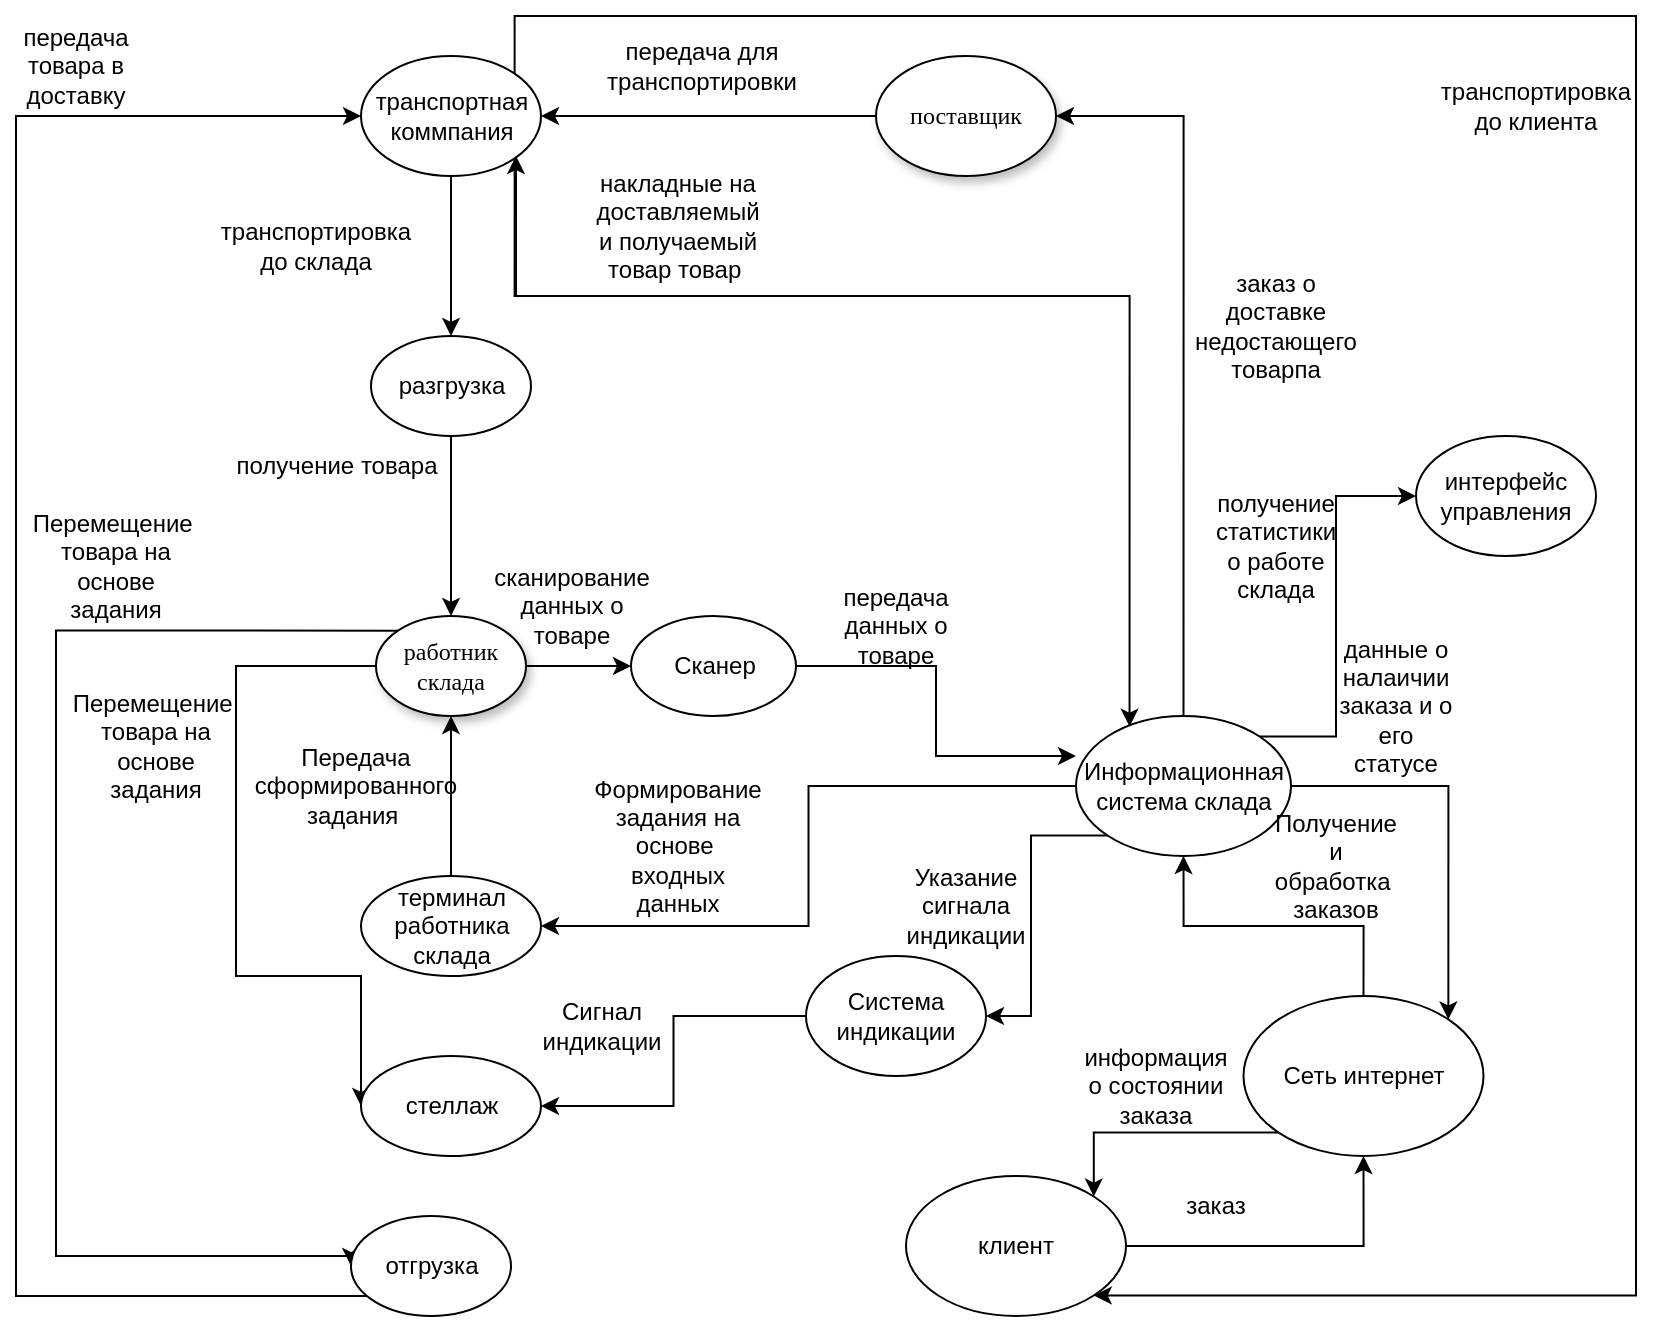 <mxfile version="26.1.1">
  <diagram name="Page-1" id="42789a77-a242-8287-6e28-9cd8cfd52e62">
    <mxGraphModel dx="1843" dy="1697" grid="1" gridSize="10" guides="1" tooltips="1" connect="1" arrows="1" fold="1" page="1" pageScale="1" pageWidth="1100" pageHeight="850" background="none" math="0" shadow="0">
      <root>
        <mxCell id="0" />
        <mxCell id="1" parent="0" />
        <mxCell id="nwb41KQ4arSCl9Ie-RCh-49" style="edgeStyle=orthogonalEdgeStyle;rounded=0;orthogonalLoop=1;jettySize=auto;html=1;exitX=0;exitY=0.5;exitDx=0;exitDy=0;entryX=1;entryY=0.5;entryDx=0;entryDy=0;" edge="1" parent="1" source="1ea317790d2ca983-1" target="nwb41KQ4arSCl9Ie-RCh-48">
          <mxGeometry relative="1" as="geometry" />
        </mxCell>
        <mxCell id="1ea317790d2ca983-1" value="&lt;font style=&quot;vertical-align: inherit;&quot;&gt;&lt;font style=&quot;vertical-align: inherit;&quot;&gt;поставщик&lt;/font&gt;&lt;/font&gt;" style="ellipse;whiteSpace=wrap;html=1;rounded=0;shadow=1;comic=0;labelBackgroundColor=none;strokeWidth=1;fontFamily=Verdana;fontSize=12;align=center;" parent="1" vertex="1">
          <mxGeometry x="460" y="-90" width="90" height="60" as="geometry" />
        </mxCell>
        <mxCell id="nwb41KQ4arSCl9Ie-RCh-35" style="edgeStyle=orthogonalEdgeStyle;rounded=0;orthogonalLoop=1;jettySize=auto;html=1;exitX=0;exitY=0.5;exitDx=0;exitDy=0;entryX=0;entryY=0.5;entryDx=0;entryDy=0;" edge="1" parent="1" source="1ea317790d2ca983-9" target="nwb41KQ4arSCl9Ie-RCh-13">
          <mxGeometry relative="1" as="geometry">
            <Array as="points">
              <mxPoint x="140" y="215" />
              <mxPoint x="140" y="370" />
              <mxPoint x="203" y="370" />
            </Array>
          </mxGeometry>
        </mxCell>
        <mxCell id="nwb41KQ4arSCl9Ie-RCh-71" style="edgeStyle=orthogonalEdgeStyle;rounded=0;orthogonalLoop=1;jettySize=auto;html=1;exitX=0;exitY=0;exitDx=0;exitDy=0;entryX=0;entryY=0.5;entryDx=0;entryDy=0;" edge="1" parent="1" source="1ea317790d2ca983-9" target="nwb41KQ4arSCl9Ie-RCh-69">
          <mxGeometry relative="1" as="geometry">
            <Array as="points">
              <mxPoint x="50" y="197" />
              <mxPoint x="50" y="510" />
              <mxPoint x="198" y="510" />
            </Array>
          </mxGeometry>
        </mxCell>
        <mxCell id="nwb41KQ4arSCl9Ie-RCh-81" style="edgeStyle=orthogonalEdgeStyle;rounded=0;orthogonalLoop=1;jettySize=auto;html=1;exitX=1;exitY=0.5;exitDx=0;exitDy=0;entryX=0;entryY=0.5;entryDx=0;entryDy=0;" edge="1" parent="1" source="1ea317790d2ca983-9" target="nwb41KQ4arSCl9Ie-RCh-14">
          <mxGeometry relative="1" as="geometry" />
        </mxCell>
        <mxCell id="1ea317790d2ca983-9" value="&lt;font style=&quot;vertical-align: inherit;&quot;&gt;&lt;font style=&quot;vertical-align: inherit;&quot;&gt;работник склада&lt;/font&gt;&lt;/font&gt;" style="ellipse;whiteSpace=wrap;html=1;rounded=0;shadow=1;comic=0;labelBackgroundColor=none;strokeWidth=1;fontFamily=Verdana;fontSize=12;align=center;" parent="1" vertex="1">
          <mxGeometry x="210" y="190" width="75" height="50" as="geometry" />
        </mxCell>
        <mxCell id="nwb41KQ4arSCl9Ie-RCh-3" value="" style="rounded=1;html=1;labelBackgroundColor=none;startArrow=none;startFill=0;startSize=5;endArrow=classicThin;endFill=1;endSize=5;jettySize=auto;orthogonalLoop=1;strokeColor=none;strokeWidth=1;fontFamily=Verdana;fontSize=12" edge="1" parent="1" source="1ea317790d2ca983-1">
          <mxGeometry relative="1" as="geometry">
            <mxPoint x="495" y="140" as="sourcePoint" />
            <mxPoint x="495" y="180" as="targetPoint" />
          </mxGeometry>
        </mxCell>
        <mxCell id="nwb41KQ4arSCl9Ie-RCh-12" value="получение товара" style="text;html=1;align=center;verticalAlign=middle;resizable=0;points=[];autosize=1;strokeColor=none;fillColor=none;" vertex="1" parent="1">
          <mxGeometry x="130" y="100" width="120" height="30" as="geometry" />
        </mxCell>
        <mxCell id="nwb41KQ4arSCl9Ie-RCh-13" value="стеллаж" style="ellipse;whiteSpace=wrap;html=1;" vertex="1" parent="1">
          <mxGeometry x="202.5" y="410" width="90" height="50" as="geometry" />
        </mxCell>
        <mxCell id="nwb41KQ4arSCl9Ie-RCh-14" value="Сканер" style="ellipse;whiteSpace=wrap;html=1;" vertex="1" parent="1">
          <mxGeometry x="337.5" y="190" width="82.5" height="50" as="geometry" />
        </mxCell>
        <mxCell id="nwb41KQ4arSCl9Ie-RCh-86" style="edgeStyle=orthogonalEdgeStyle;rounded=0;orthogonalLoop=1;jettySize=auto;html=1;exitX=0.5;exitY=0;exitDx=0;exitDy=0;entryX=0.5;entryY=1;entryDx=0;entryDy=0;" edge="1" parent="1" source="nwb41KQ4arSCl9Ie-RCh-15" target="1ea317790d2ca983-9">
          <mxGeometry relative="1" as="geometry" />
        </mxCell>
        <mxCell id="nwb41KQ4arSCl9Ie-RCh-15" value="терминал работника склада" style="ellipse;whiteSpace=wrap;html=1;" vertex="1" parent="1">
          <mxGeometry x="202.5" y="320" width="90" height="50" as="geometry" />
        </mxCell>
        <mxCell id="nwb41KQ4arSCl9Ie-RCh-20" style="edgeStyle=orthogonalEdgeStyle;rounded=0;orthogonalLoop=1;jettySize=auto;html=1;exitX=0;exitY=0.5;exitDx=0;exitDy=0;entryX=1;entryY=0.5;entryDx=0;entryDy=0;" edge="1" parent="1" source="nwb41KQ4arSCl9Ie-RCh-16" target="nwb41KQ4arSCl9Ie-RCh-15">
          <mxGeometry relative="1" as="geometry" />
        </mxCell>
        <mxCell id="nwb41KQ4arSCl9Ie-RCh-42" style="edgeStyle=orthogonalEdgeStyle;rounded=0;orthogonalLoop=1;jettySize=auto;html=1;exitX=0;exitY=1;exitDx=0;exitDy=0;entryX=1;entryY=0.5;entryDx=0;entryDy=0;" edge="1" parent="1" source="nwb41KQ4arSCl9Ie-RCh-16" target="nwb41KQ4arSCl9Ie-RCh-39">
          <mxGeometry relative="1" as="geometry" />
        </mxCell>
        <mxCell id="nwb41KQ4arSCl9Ie-RCh-50" style="edgeStyle=orthogonalEdgeStyle;rounded=0;orthogonalLoop=1;jettySize=auto;html=1;exitX=0.5;exitY=0;exitDx=0;exitDy=0;entryX=1;entryY=0.5;entryDx=0;entryDy=0;" edge="1" parent="1" source="nwb41KQ4arSCl9Ie-RCh-16" target="1ea317790d2ca983-1">
          <mxGeometry relative="1" as="geometry" />
        </mxCell>
        <mxCell id="nwb41KQ4arSCl9Ie-RCh-63" style="edgeStyle=orthogonalEdgeStyle;rounded=0;orthogonalLoop=1;jettySize=auto;html=1;exitX=1;exitY=0.5;exitDx=0;exitDy=0;entryX=1;entryY=0;entryDx=0;entryDy=0;" edge="1" parent="1" source="nwb41KQ4arSCl9Ie-RCh-16" target="nwb41KQ4arSCl9Ie-RCh-44">
          <mxGeometry relative="1" as="geometry" />
        </mxCell>
        <mxCell id="nwb41KQ4arSCl9Ie-RCh-94" style="edgeStyle=orthogonalEdgeStyle;rounded=0;orthogonalLoop=1;jettySize=auto;html=1;exitX=1;exitY=0;exitDx=0;exitDy=0;entryX=0;entryY=0.5;entryDx=0;entryDy=0;" edge="1" parent="1" source="nwb41KQ4arSCl9Ie-RCh-16" target="nwb41KQ4arSCl9Ie-RCh-93">
          <mxGeometry relative="1" as="geometry">
            <Array as="points">
              <mxPoint x="690" y="250" />
              <mxPoint x="690" y="130" />
            </Array>
          </mxGeometry>
        </mxCell>
        <mxCell id="nwb41KQ4arSCl9Ie-RCh-16" value="Информационная система склада" style="ellipse;whiteSpace=wrap;html=1;" vertex="1" parent="1">
          <mxGeometry x="560" y="240" width="107.5" height="70" as="geometry" />
        </mxCell>
        <mxCell id="nwb41KQ4arSCl9Ie-RCh-23" value="Формирование задания на основе&amp;nbsp; входных данных" style="text;html=1;align=center;verticalAlign=middle;whiteSpace=wrap;rounded=0;" vertex="1" parent="1">
          <mxGeometry x="331.25" y="290" width="60" height="30" as="geometry" />
        </mxCell>
        <mxCell id="nwb41KQ4arSCl9Ie-RCh-25" value="передача данных о товаре" style="text;html=1;align=center;verticalAlign=middle;whiteSpace=wrap;rounded=0;" vertex="1" parent="1">
          <mxGeometry x="440" y="180" width="60" height="30" as="geometry" />
        </mxCell>
        <mxCell id="nwb41KQ4arSCl9Ie-RCh-26" value="сканирование данных о товаре" style="text;html=1;align=center;verticalAlign=middle;whiteSpace=wrap;rounded=0;" vertex="1" parent="1">
          <mxGeometry x="277.5" y="170" width="60" height="30" as="geometry" />
        </mxCell>
        <mxCell id="nwb41KQ4arSCl9Ie-RCh-27" value="Перемещение&amp;nbsp;&lt;div&gt;товара на основе задания&lt;/div&gt;" style="text;html=1;align=center;verticalAlign=middle;whiteSpace=wrap;rounded=0;" vertex="1" parent="1">
          <mxGeometry x="70" y="240" width="60" height="30" as="geometry" />
        </mxCell>
        <mxCell id="nwb41KQ4arSCl9Ie-RCh-88" style="edgeStyle=orthogonalEdgeStyle;rounded=0;orthogonalLoop=1;jettySize=auto;html=1;exitX=0;exitY=0.5;exitDx=0;exitDy=0;entryX=1;entryY=0.5;entryDx=0;entryDy=0;" edge="1" parent="1" source="nwb41KQ4arSCl9Ie-RCh-39" target="nwb41KQ4arSCl9Ie-RCh-13">
          <mxGeometry relative="1" as="geometry" />
        </mxCell>
        <mxCell id="nwb41KQ4arSCl9Ie-RCh-39" value="Система индикации" style="ellipse;whiteSpace=wrap;html=1;" vertex="1" parent="1">
          <mxGeometry x="425" y="360" width="90" height="60" as="geometry" />
        </mxCell>
        <mxCell id="nwb41KQ4arSCl9Ie-RCh-41" value="Сигнал индикации" style="text;html=1;align=center;verticalAlign=middle;whiteSpace=wrap;rounded=0;" vertex="1" parent="1">
          <mxGeometry x="292.5" y="380" width="60" height="30" as="geometry" />
        </mxCell>
        <mxCell id="nwb41KQ4arSCl9Ie-RCh-43" value="Указание сигнала индикации" style="text;html=1;align=center;verticalAlign=middle;whiteSpace=wrap;rounded=0;" vertex="1" parent="1">
          <mxGeometry x="475" y="320" width="60" height="30" as="geometry" />
        </mxCell>
        <mxCell id="nwb41KQ4arSCl9Ie-RCh-45" style="edgeStyle=orthogonalEdgeStyle;rounded=0;orthogonalLoop=1;jettySize=auto;html=1;exitX=0.5;exitY=0;exitDx=0;exitDy=0;entryX=0.5;entryY=1;entryDx=0;entryDy=0;" edge="1" parent="1" source="nwb41KQ4arSCl9Ie-RCh-44" target="nwb41KQ4arSCl9Ie-RCh-16">
          <mxGeometry relative="1" as="geometry" />
        </mxCell>
        <mxCell id="nwb41KQ4arSCl9Ie-RCh-61" style="edgeStyle=orthogonalEdgeStyle;rounded=0;orthogonalLoop=1;jettySize=auto;html=1;exitX=0;exitY=1;exitDx=0;exitDy=0;entryX=1;entryY=0;entryDx=0;entryDy=0;" edge="1" parent="1" source="nwb41KQ4arSCl9Ie-RCh-44" target="nwb41KQ4arSCl9Ie-RCh-47">
          <mxGeometry relative="1" as="geometry" />
        </mxCell>
        <mxCell id="nwb41KQ4arSCl9Ie-RCh-44" value="Сеть интернет" style="ellipse;whiteSpace=wrap;html=1;" vertex="1" parent="1">
          <mxGeometry x="643.75" y="380" width="120" height="80" as="geometry" />
        </mxCell>
        <mxCell id="nwb41KQ4arSCl9Ie-RCh-46" value="Получение и обработка&amp;nbsp;&lt;div&gt;заказов&lt;/div&gt;" style="text;html=1;align=center;verticalAlign=middle;whiteSpace=wrap;rounded=0;" vertex="1" parent="1">
          <mxGeometry x="660" y="300" width="60" height="30" as="geometry" />
        </mxCell>
        <mxCell id="nwb41KQ4arSCl9Ie-RCh-58" style="edgeStyle=orthogonalEdgeStyle;rounded=0;orthogonalLoop=1;jettySize=auto;html=1;exitX=1;exitY=0.5;exitDx=0;exitDy=0;entryX=0.5;entryY=1;entryDx=0;entryDy=0;" edge="1" parent="1" source="nwb41KQ4arSCl9Ie-RCh-47" target="nwb41KQ4arSCl9Ie-RCh-44">
          <mxGeometry relative="1" as="geometry" />
        </mxCell>
        <mxCell id="nwb41KQ4arSCl9Ie-RCh-47" value="клиент" style="ellipse;whiteSpace=wrap;html=1;" vertex="1" parent="1">
          <mxGeometry x="475" y="470" width="110" height="70" as="geometry" />
        </mxCell>
        <mxCell id="nwb41KQ4arSCl9Ie-RCh-53" style="edgeStyle=orthogonalEdgeStyle;rounded=0;orthogonalLoop=1;jettySize=auto;html=1;exitX=0.5;exitY=1;exitDx=0;exitDy=0;" edge="1" parent="1" source="nwb41KQ4arSCl9Ie-RCh-48" target="nwb41KQ4arSCl9Ie-RCh-52">
          <mxGeometry relative="1" as="geometry" />
        </mxCell>
        <mxCell id="nwb41KQ4arSCl9Ie-RCh-75" style="edgeStyle=orthogonalEdgeStyle;rounded=0;orthogonalLoop=1;jettySize=auto;html=1;exitX=1;exitY=0;exitDx=0;exitDy=0;entryX=1;entryY=1;entryDx=0;entryDy=0;" edge="1" parent="1" source="nwb41KQ4arSCl9Ie-RCh-48" target="nwb41KQ4arSCl9Ie-RCh-47">
          <mxGeometry relative="1" as="geometry">
            <Array as="points">
              <mxPoint x="279" y="-110" />
              <mxPoint x="840" y="-110" />
              <mxPoint x="840" y="530" />
            </Array>
          </mxGeometry>
        </mxCell>
        <mxCell id="nwb41KQ4arSCl9Ie-RCh-48" value="транспортная коммпания" style="ellipse;whiteSpace=wrap;html=1;" vertex="1" parent="1">
          <mxGeometry x="202.5" y="-90" width="90" height="60" as="geometry" />
        </mxCell>
        <mxCell id="nwb41KQ4arSCl9Ie-RCh-54" style="edgeStyle=orthogonalEdgeStyle;rounded=0;orthogonalLoop=1;jettySize=auto;html=1;exitX=0.5;exitY=1;exitDx=0;exitDy=0;entryX=0.5;entryY=0;entryDx=0;entryDy=0;" edge="1" parent="1" source="nwb41KQ4arSCl9Ie-RCh-52" target="1ea317790d2ca983-9">
          <mxGeometry relative="1" as="geometry" />
        </mxCell>
        <mxCell id="nwb41KQ4arSCl9Ie-RCh-52" value="разгрузка" style="ellipse;whiteSpace=wrap;html=1;" vertex="1" parent="1">
          <mxGeometry x="207.5" y="50" width="80" height="50" as="geometry" />
        </mxCell>
        <mxCell id="nwb41KQ4arSCl9Ie-RCh-55" value="заказ о доставке недостающего товарпа" style="text;html=1;align=center;verticalAlign=middle;whiteSpace=wrap;rounded=0;" vertex="1" parent="1">
          <mxGeometry x="630" y="30" width="60" height="30" as="geometry" />
        </mxCell>
        <mxCell id="nwb41KQ4arSCl9Ie-RCh-56" value="передача для транспортировки" style="text;html=1;align=center;verticalAlign=middle;whiteSpace=wrap;rounded=0;" vertex="1" parent="1">
          <mxGeometry x="342.5" y="-100" width="60" height="30" as="geometry" />
        </mxCell>
        <mxCell id="nwb41KQ4arSCl9Ie-RCh-57" value="транспортировка до склада" style="text;html=1;align=center;verticalAlign=middle;whiteSpace=wrap;rounded=0;" vertex="1" parent="1">
          <mxGeometry x="150" y="-10" width="60" height="30" as="geometry" />
        </mxCell>
        <mxCell id="nwb41KQ4arSCl9Ie-RCh-59" value="заказ" style="text;html=1;align=center;verticalAlign=middle;whiteSpace=wrap;rounded=0;" vertex="1" parent="1">
          <mxGeometry x="600" y="470" width="60" height="30" as="geometry" />
        </mxCell>
        <mxCell id="nwb41KQ4arSCl9Ie-RCh-62" value="информация о состоянии заказа" style="text;html=1;align=center;verticalAlign=middle;whiteSpace=wrap;rounded=0;" vertex="1" parent="1">
          <mxGeometry x="570" y="410" width="60" height="30" as="geometry" />
        </mxCell>
        <mxCell id="nwb41KQ4arSCl9Ie-RCh-64" value="данные о налаичии заказа и о его статусе" style="text;html=1;align=center;verticalAlign=middle;whiteSpace=wrap;rounded=0;" vertex="1" parent="1">
          <mxGeometry x="690" y="220" width="60" height="30" as="geometry" />
        </mxCell>
        <mxCell id="nwb41KQ4arSCl9Ie-RCh-73" style="edgeStyle=orthogonalEdgeStyle;rounded=0;orthogonalLoop=1;jettySize=auto;html=1;exitX=0;exitY=1;exitDx=0;exitDy=0;entryX=0;entryY=0.5;entryDx=0;entryDy=0;" edge="1" parent="1" source="nwb41KQ4arSCl9Ie-RCh-69" target="nwb41KQ4arSCl9Ie-RCh-48">
          <mxGeometry relative="1" as="geometry">
            <Array as="points">
              <mxPoint x="209" y="530" />
              <mxPoint x="30" y="530" />
              <mxPoint x="30" y="-60" />
            </Array>
          </mxGeometry>
        </mxCell>
        <mxCell id="nwb41KQ4arSCl9Ie-RCh-69" value="отгрузка" style="ellipse;whiteSpace=wrap;html=1;" vertex="1" parent="1">
          <mxGeometry x="197.5" y="490" width="80" height="50" as="geometry" />
        </mxCell>
        <mxCell id="nwb41KQ4arSCl9Ie-RCh-72" value="Перемещение&amp;nbsp;&lt;div&gt;товара на основе задания&lt;/div&gt;" style="text;html=1;align=center;verticalAlign=middle;whiteSpace=wrap;rounded=0;" vertex="1" parent="1">
          <mxGeometry x="50" y="150" width="60" height="30" as="geometry" />
        </mxCell>
        <mxCell id="nwb41KQ4arSCl9Ie-RCh-74" value="передача товара в доставку" style="text;html=1;align=center;verticalAlign=middle;whiteSpace=wrap;rounded=0;" vertex="1" parent="1">
          <mxGeometry x="30" y="-100" width="60" height="30" as="geometry" />
        </mxCell>
        <mxCell id="nwb41KQ4arSCl9Ie-RCh-76" value="транспортировка до клиента" style="text;html=1;align=center;verticalAlign=middle;whiteSpace=wrap;rounded=0;" vertex="1" parent="1">
          <mxGeometry x="760" y="-80" width="60" height="30" as="geometry" />
        </mxCell>
        <mxCell id="nwb41KQ4arSCl9Ie-RCh-78" style="edgeStyle=orthogonalEdgeStyle;rounded=0;orthogonalLoop=1;jettySize=auto;html=1;exitX=1;exitY=1;exitDx=0;exitDy=0;entryX=0.249;entryY=0.076;entryDx=0;entryDy=0;entryPerimeter=0;" edge="1" parent="1" source="nwb41KQ4arSCl9Ie-RCh-48" target="nwb41KQ4arSCl9Ie-RCh-16">
          <mxGeometry relative="1" as="geometry">
            <Array as="points">
              <mxPoint x="279" y="30" />
              <mxPoint x="587" y="30" />
            </Array>
          </mxGeometry>
        </mxCell>
        <mxCell id="nwb41KQ4arSCl9Ie-RCh-79" value="накладные на доставляемый и получаемый товар товар&amp;nbsp;" style="text;html=1;align=center;verticalAlign=middle;whiteSpace=wrap;rounded=0;" vertex="1" parent="1">
          <mxGeometry x="331.25" y="-20" width="60" height="30" as="geometry" />
        </mxCell>
        <mxCell id="nwb41KQ4arSCl9Ie-RCh-80" value="" style="endArrow=classic;html=1;rounded=0;" edge="1" parent="1">
          <mxGeometry width="50" height="50" relative="1" as="geometry">
            <mxPoint x="280" y="30" as="sourcePoint" />
            <mxPoint x="280" y="-40" as="targetPoint" />
          </mxGeometry>
        </mxCell>
        <mxCell id="nwb41KQ4arSCl9Ie-RCh-83" style="edgeStyle=orthogonalEdgeStyle;rounded=0;orthogonalLoop=1;jettySize=auto;html=1;exitX=1;exitY=0.5;exitDx=0;exitDy=0;entryX=0;entryY=0.286;entryDx=0;entryDy=0;entryPerimeter=0;" edge="1" parent="1" source="nwb41KQ4arSCl9Ie-RCh-14" target="nwb41KQ4arSCl9Ie-RCh-16">
          <mxGeometry relative="1" as="geometry" />
        </mxCell>
        <mxCell id="nwb41KQ4arSCl9Ie-RCh-24" value="Передача&lt;div&gt;сформированного задания&amp;nbsp;&lt;/div&gt;" style="text;html=1;align=center;verticalAlign=middle;whiteSpace=wrap;rounded=0;" vertex="1" parent="1">
          <mxGeometry x="170" y="260" width="60" height="30" as="geometry" />
        </mxCell>
        <mxCell id="nwb41KQ4arSCl9Ie-RCh-93" value="интерфейс управления" style="ellipse;whiteSpace=wrap;html=1;" vertex="1" parent="1">
          <mxGeometry x="730" y="100" width="90" height="60" as="geometry" />
        </mxCell>
        <mxCell id="nwb41KQ4arSCl9Ie-RCh-95" value="получение статистики о работе склада" style="text;html=1;align=center;verticalAlign=middle;whiteSpace=wrap;rounded=0;" vertex="1" parent="1">
          <mxGeometry x="630" y="140" width="60" height="30" as="geometry" />
        </mxCell>
      </root>
    </mxGraphModel>
  </diagram>
</mxfile>
